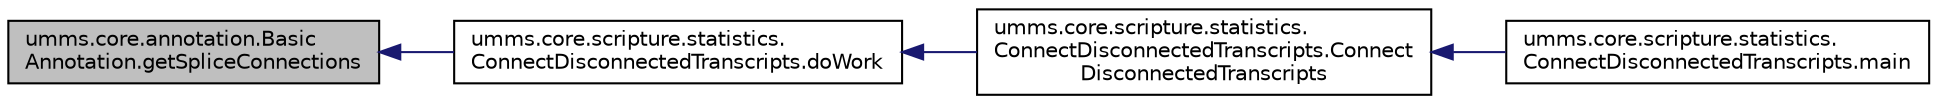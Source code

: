 digraph "umms.core.annotation.BasicAnnotation.getSpliceConnections"
{
  edge [fontname="Helvetica",fontsize="10",labelfontname="Helvetica",labelfontsize="10"];
  node [fontname="Helvetica",fontsize="10",shape=record];
  rankdir="LR";
  Node1 [label="umms.core.annotation.Basic\lAnnotation.getSpliceConnections",height=0.2,width=0.4,color="black", fillcolor="grey75", style="filled" fontcolor="black"];
  Node1 -> Node2 [dir="back",color="midnightblue",fontsize="10",style="solid"];
  Node2 [label="umms.core.scripture.statistics.\lConnectDisconnectedTranscripts.doWork",height=0.2,width=0.4,color="black", fillcolor="white", style="filled",URL="$classumms_1_1core_1_1scripture_1_1statistics_1_1_connect_disconnected_transcripts.html#a7aca425db9ded34dc2a1010c07859849"];
  Node2 -> Node3 [dir="back",color="midnightblue",fontsize="10",style="solid"];
  Node3 [label="umms.core.scripture.statistics.\lConnectDisconnectedTranscripts.Connect\lDisconnectedTranscripts",height=0.2,width=0.4,color="black", fillcolor="white", style="filled",URL="$classumms_1_1core_1_1scripture_1_1statistics_1_1_connect_disconnected_transcripts.html#a513b9e39e9fbcfc2db0ccd8135e5b02d"];
  Node3 -> Node4 [dir="back",color="midnightblue",fontsize="10",style="solid"];
  Node4 [label="umms.core.scripture.statistics.\lConnectDisconnectedTranscripts.main",height=0.2,width=0.4,color="black", fillcolor="white", style="filled",URL="$classumms_1_1core_1_1scripture_1_1statistics_1_1_connect_disconnected_transcripts.html#af38763966e52886da840f9f3c625a82e"];
}
